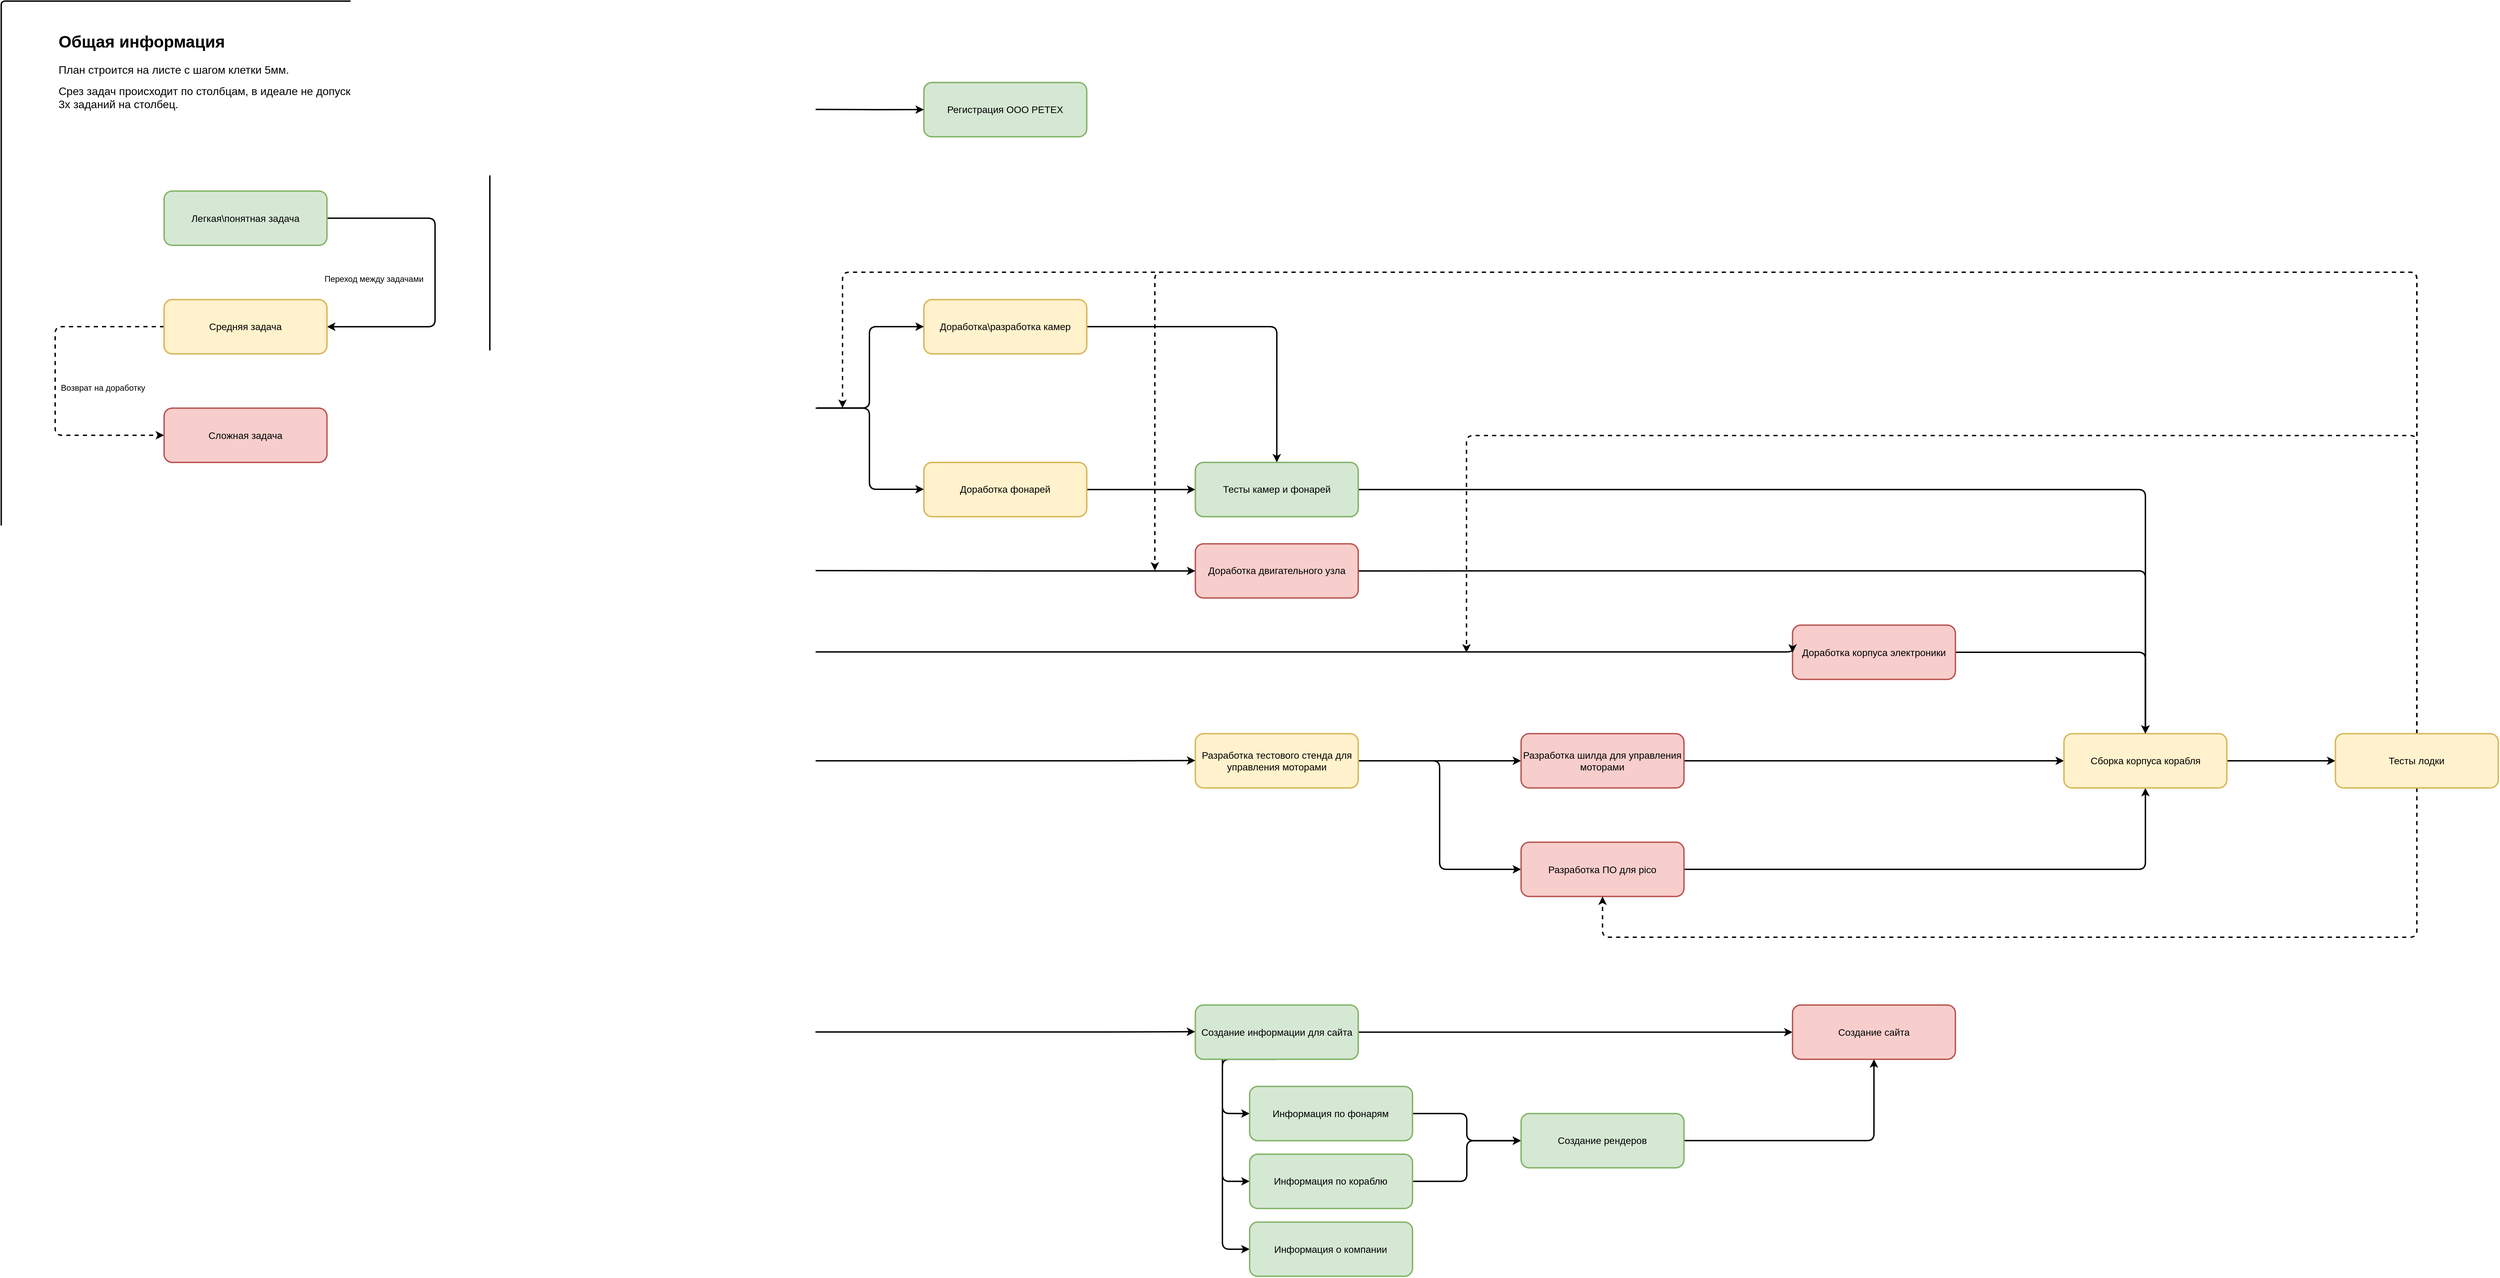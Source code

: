 <mxfile version="20.6.0" type="github">
  <diagram name="Page-1" id="74e2e168-ea6b-b213-b513-2b3c1d86103e">
    <mxGraphModel dx="7882" dy="2644" grid="1" gridSize="19.685" guides="1" tooltips="1" connect="1" arrows="1" fold="1" page="0" pageScale="1" pageWidth="1100" pageHeight="850" background="none" math="0" shadow="0">
      <root>
        <mxCell id="0" />
        <mxCell id="1" parent="0" />
        <mxCell id="YXC-8lvCb8mUl5Gweqnl-26" value="" style="whiteSpace=wrap;html=1;shape=mxgraph.basic.roundRectCallout;dx=30;dy=15;size=5;boundedLbl=1;strokeWidth=2;fillColor=none;rounded=1;sketch=0;movable=1;resizable=1;rotatable=1;deletable=1;editable=1;connectable=1;" vertex="1" parent="1">
          <mxGeometry x="-1653.2" y="-354.33" width="708.66" height="886.13" as="geometry" />
        </mxCell>
        <mxCell id="e0EzgX6O0uhMCNb5Wawi-1" value="Регистрация ООО РЕТЕХ" style="rounded=1;whiteSpace=wrap;html=1;fontSize=14;fontFamily=Helvetica;strokeWidth=2;fillColor=#d5e8d4;strokeColor=#82b366;" parent="1" vertex="1">
          <mxGeometry x="-315" y="-236.22" width="236.24" height="78.74" as="geometry" />
        </mxCell>
        <mxCell id="YXC-8lvCb8mUl5Gweqnl-3" style="edgeStyle=orthogonalEdgeStyle;rounded=1;orthogonalLoop=1;jettySize=auto;html=1;entryX=0;entryY=0.5;entryDx=0;entryDy=0;strokeWidth=2;" edge="1" parent="1" source="e0EzgX6O0uhMCNb5Wawi-2" target="YXC-8lvCb8mUl5Gweqnl-2">
          <mxGeometry relative="1" as="geometry" />
        </mxCell>
        <mxCell id="e0EzgX6O0uhMCNb5Wawi-2" value="Доработка фонарей" style="rounded=1;whiteSpace=wrap;html=1;fontSize=14;fontFamily=Helvetica;strokeWidth=2;fillColor=#fff2cc;strokeColor=#d6b656;" parent="1" vertex="1">
          <mxGeometry x="-315.005" y="314.965" width="236.24" height="78.74" as="geometry" />
        </mxCell>
        <mxCell id="e0EzgX6O0uhMCNb5Wawi-12" style="edgeStyle=orthogonalEdgeStyle;rounded=1;orthogonalLoop=1;jettySize=auto;html=1;exitX=0;exitY=0.5;exitDx=0;exitDy=0;strokeWidth=2;sketch=0;shadow=0;startArrow=classic;startFill=1;endArrow=none;endFill=0;fontSize=14;fontFamily=Helvetica;" parent="1" edge="1">
          <mxGeometry relative="1" as="geometry">
            <mxPoint x="-315.0" y="-196.95" as="sourcePoint" />
            <mxPoint x="-471.995" y="-197.285" as="targetPoint" />
            <Array as="points">
              <mxPoint x="-394" y="-197.39" />
              <mxPoint x="-472" y="-197.39" />
            </Array>
          </mxGeometry>
        </mxCell>
        <mxCell id="e0EzgX6O0uhMCNb5Wawi-17" style="edgeStyle=orthogonalEdgeStyle;rounded=1;sketch=0;orthogonalLoop=1;jettySize=auto;html=1;entryX=0;entryY=0.5;entryDx=0;entryDy=0;shadow=0;strokeWidth=2;startArrow=none;startFill=0;endArrow=classic;endFill=1;fontSize=14;fontFamily=Helvetica;" parent="1" source="e0EzgX6O0uhMCNb5Wawi-13" target="e0EzgX6O0uhMCNb5Wawi-15" edge="1">
          <mxGeometry relative="1" as="geometry" />
        </mxCell>
        <mxCell id="e0EzgX6O0uhMCNb5Wawi-18" style="edgeStyle=orthogonalEdgeStyle;rounded=1;sketch=0;orthogonalLoop=1;jettySize=auto;html=1;entryX=0;entryY=0.5;entryDx=0;entryDy=0;shadow=0;strokeWidth=2;startArrow=none;startFill=0;endArrow=classic;endFill=1;fontSize=14;fontFamily=Helvetica;" parent="1" source="e0EzgX6O0uhMCNb5Wawi-13" target="e0EzgX6O0uhMCNb5Wawi-16" edge="1">
          <mxGeometry relative="1" as="geometry" />
        </mxCell>
        <mxCell id="e0EzgX6O0uhMCNb5Wawi-13" value="Разработка тестового стенда для управления моторами" style="rounded=1;whiteSpace=wrap;html=1;fontSize=14;fontFamily=Helvetica;strokeWidth=2;fillColor=#fff2cc;strokeColor=#d6b656;" parent="1" vertex="1">
          <mxGeometry x="78.735" y="708.665" width="236.24" height="78.74" as="geometry" />
        </mxCell>
        <mxCell id="e0EzgX6O0uhMCNb5Wawi-14" style="edgeStyle=orthogonalEdgeStyle;rounded=1;orthogonalLoop=1;jettySize=auto;html=1;entryX=0;entryY=0.5;entryDx=0;entryDy=0;fontSize=14;fontFamily=Helvetica;strokeWidth=2;" parent="1" edge="1">
          <mxGeometry relative="1" as="geometry">
            <mxPoint x="-472" y="748" as="sourcePoint" />
            <mxPoint x="78.735" y="747.615" as="targetPoint" />
            <Array as="points">
              <mxPoint x="-59" y="748" />
              <mxPoint x="-59" y="748" />
            </Array>
          </mxGeometry>
        </mxCell>
        <mxCell id="a3vDIaWbVebvhOZibZUk-7" style="edgeStyle=orthogonalEdgeStyle;rounded=1;sketch=0;orthogonalLoop=1;jettySize=auto;html=1;entryX=0;entryY=0.5;entryDx=0;entryDy=0;shadow=0;strokeWidth=2;fontFamily=Helvetica;fontSize=14;startArrow=none;startFill=0;endArrow=classic;endFill=1;" parent="1" source="e0EzgX6O0uhMCNb5Wawi-15" target="a3vDIaWbVebvhOZibZUk-5" edge="1">
          <mxGeometry relative="1" as="geometry" />
        </mxCell>
        <mxCell id="e0EzgX6O0uhMCNb5Wawi-15" value="Разработка шилда для управления моторами" style="rounded=1;whiteSpace=wrap;html=1;fontSize=14;fontFamily=Helvetica;strokeWidth=2;fillColor=#f8cecc;strokeColor=#b85450;" parent="1" vertex="1">
          <mxGeometry x="551.18" y="708.67" width="236.24" height="78.74" as="geometry" />
        </mxCell>
        <mxCell id="a3vDIaWbVebvhOZibZUk-9" style="edgeStyle=orthogonalEdgeStyle;rounded=1;sketch=0;orthogonalLoop=1;jettySize=auto;html=1;exitX=1;exitY=0.5;exitDx=0;exitDy=0;entryX=0.5;entryY=1;entryDx=0;entryDy=0;shadow=0;strokeWidth=2;fontFamily=Helvetica;fontSize=14;startArrow=none;startFill=0;endArrow=classic;endFill=1;" parent="1" source="e0EzgX6O0uhMCNb5Wawi-16" target="a3vDIaWbVebvhOZibZUk-5" edge="1">
          <mxGeometry relative="1" as="geometry" />
        </mxCell>
        <mxCell id="e0EzgX6O0uhMCNb5Wawi-16" value="Разработка ПО для pico" style="rounded=1;whiteSpace=wrap;html=1;fontSize=14;fontFamily=Helvetica;strokeWidth=2;fillColor=#f8cecc;strokeColor=#b85450;" parent="1" vertex="1">
          <mxGeometry x="551.185" y="866.135" width="236.24" height="78.74" as="geometry" />
        </mxCell>
        <mxCell id="e0EzgX6O0uhMCNb5Wawi-24" style="edgeStyle=orthogonalEdgeStyle;rounded=1;sketch=0;orthogonalLoop=1;jettySize=auto;html=1;entryX=0;entryY=0.5;entryDx=0;entryDy=0;shadow=0;strokeWidth=2;startArrow=none;startFill=0;endArrow=classic;endFill=1;fontSize=14;fontFamily=Helvetica;" parent="1" source="e0EzgX6O0uhMCNb5Wawi-19" target="e0EzgX6O0uhMCNb5Wawi-20" edge="1">
          <mxGeometry relative="1" as="geometry">
            <Array as="points">
              <mxPoint x="118" y="1260" />
            </Array>
          </mxGeometry>
        </mxCell>
        <mxCell id="e0EzgX6O0uhMCNb5Wawi-25" style="edgeStyle=orthogonalEdgeStyle;rounded=1;sketch=0;orthogonalLoop=1;jettySize=auto;html=1;entryX=0;entryY=0.5;entryDx=0;entryDy=0;shadow=0;strokeWidth=2;startArrow=none;startFill=0;endArrow=classic;endFill=1;fontSize=14;fontFamily=Helvetica;" parent="1" source="e0EzgX6O0uhMCNb5Wawi-19" target="e0EzgX6O0uhMCNb5Wawi-21" edge="1">
          <mxGeometry relative="1" as="geometry">
            <Array as="points">
              <mxPoint x="118" y="1358" />
            </Array>
          </mxGeometry>
        </mxCell>
        <mxCell id="e0EzgX6O0uhMCNb5Wawi-26" style="edgeStyle=orthogonalEdgeStyle;rounded=1;sketch=0;orthogonalLoop=1;jettySize=auto;html=1;exitX=0.5;exitY=1;exitDx=0;exitDy=0;entryX=0;entryY=0.5;entryDx=0;entryDy=0;shadow=0;strokeWidth=2;startArrow=none;startFill=0;endArrow=classic;endFill=1;fontSize=14;fontFamily=Helvetica;" parent="1" source="e0EzgX6O0uhMCNb5Wawi-19" target="e0EzgX6O0uhMCNb5Wawi-22" edge="1">
          <mxGeometry relative="1" as="geometry">
            <Array as="points">
              <mxPoint x="118" y="1181" />
              <mxPoint x="118" y="1457" />
            </Array>
          </mxGeometry>
        </mxCell>
        <mxCell id="a3vDIaWbVebvhOZibZUk-4" style="edgeStyle=orthogonalEdgeStyle;rounded=1;sketch=0;orthogonalLoop=1;jettySize=auto;html=1;entryX=0;entryY=0.5;entryDx=0;entryDy=0;shadow=0;strokeWidth=2;fontFamily=Helvetica;fontSize=14;startArrow=none;startFill=0;endArrow=classic;endFill=1;" parent="1" source="e0EzgX6O0uhMCNb5Wawi-19" target="a3vDIaWbVebvhOZibZUk-3" edge="1">
          <mxGeometry relative="1" as="geometry" />
        </mxCell>
        <mxCell id="e0EzgX6O0uhMCNb5Wawi-19" value="Создание информации для сайта" style="rounded=1;whiteSpace=wrap;html=1;fontSize=14;fontFamily=Helvetica;strokeWidth=2;fillColor=#d5e8d4;strokeColor=#82b366;" parent="1" vertex="1">
          <mxGeometry x="78.73" y="1102.36" width="236.24" height="78.74" as="geometry" />
        </mxCell>
        <mxCell id="e0EzgX6O0uhMCNb5Wawi-28" style="edgeStyle=orthogonalEdgeStyle;rounded=1;sketch=0;orthogonalLoop=1;jettySize=auto;html=1;entryX=0;entryY=0.5;entryDx=0;entryDy=0;shadow=0;strokeWidth=2;startArrow=none;startFill=0;endArrow=classic;endFill=1;fontSize=14;fontFamily=Helvetica;" parent="1" source="e0EzgX6O0uhMCNb5Wawi-20" target="e0EzgX6O0uhMCNb5Wawi-27" edge="1">
          <mxGeometry relative="1" as="geometry" />
        </mxCell>
        <mxCell id="e0EzgX6O0uhMCNb5Wawi-20" value="Информация по фонарям" style="rounded=1;whiteSpace=wrap;html=1;fontSize=14;fontFamily=Helvetica;strokeWidth=2;fillColor=#d5e8d4;strokeColor=#82b366;" parent="1" vertex="1">
          <mxGeometry x="157.475" y="1220.465" width="236.24" height="78.74" as="geometry" />
        </mxCell>
        <mxCell id="e0EzgX6O0uhMCNb5Wawi-29" style="edgeStyle=orthogonalEdgeStyle;rounded=1;sketch=0;orthogonalLoop=1;jettySize=auto;html=1;entryX=0;entryY=0.5;entryDx=0;entryDy=0;shadow=0;strokeWidth=2;startArrow=none;startFill=0;endArrow=classic;endFill=1;fontSize=14;fontFamily=Helvetica;" parent="1" source="e0EzgX6O0uhMCNb5Wawi-21" target="e0EzgX6O0uhMCNb5Wawi-27" edge="1">
          <mxGeometry relative="1" as="geometry" />
        </mxCell>
        <mxCell id="e0EzgX6O0uhMCNb5Wawi-21" value="Информация по кораблю" style="rounded=1;whiteSpace=wrap;html=1;fontSize=14;fontFamily=Helvetica;strokeWidth=2;fillColor=#d5e8d4;strokeColor=#82b366;" parent="1" vertex="1">
          <mxGeometry x="157.48" y="1318.9" width="236.24" height="78.74" as="geometry" />
        </mxCell>
        <mxCell id="e0EzgX6O0uhMCNb5Wawi-22" value="Информация о компании" style="rounded=1;whiteSpace=wrap;html=1;fontSize=14;fontFamily=Helvetica;strokeWidth=2;fillColor=#d5e8d4;strokeColor=#82b366;" parent="1" vertex="1">
          <mxGeometry x="157.475" y="1417.315" width="236.24" height="78.74" as="geometry" />
        </mxCell>
        <mxCell id="e0EzgX6O0uhMCNb5Wawi-23" style="edgeStyle=orthogonalEdgeStyle;rounded=1;orthogonalLoop=1;jettySize=auto;html=1;entryX=0;entryY=0.5;entryDx=0;entryDy=0;fontSize=14;fontFamily=Helvetica;strokeWidth=2;" parent="1" edge="1">
          <mxGeometry relative="1" as="geometry">
            <mxPoint x="-472.255" y="1141.525" as="sourcePoint" />
            <mxPoint x="78.48" y="1141.14" as="targetPoint" />
            <Array as="points">
              <mxPoint x="-59.255" y="1141.525" />
              <mxPoint x="-59.255" y="1141.525" />
            </Array>
          </mxGeometry>
        </mxCell>
        <mxCell id="YXC-8lvCb8mUl5Gweqnl-9" style="edgeStyle=orthogonalEdgeStyle;rounded=1;orthogonalLoop=1;jettySize=auto;html=1;entryX=0.5;entryY=1;entryDx=0;entryDy=0;strokeWidth=2;" edge="1" parent="1" source="e0EzgX6O0uhMCNb5Wawi-27" target="a3vDIaWbVebvhOZibZUk-3">
          <mxGeometry relative="1" as="geometry" />
        </mxCell>
        <mxCell id="e0EzgX6O0uhMCNb5Wawi-27" value="Создание рендеров" style="rounded=1;whiteSpace=wrap;html=1;fontSize=14;fontFamily=Helvetica;strokeWidth=2;fillColor=#d5e8d4;strokeColor=#82b366;" parent="1" vertex="1">
          <mxGeometry x="551.19" y="1259.84" width="236.24" height="78.74" as="geometry" />
        </mxCell>
        <mxCell id="a3vDIaWbVebvhOZibZUk-13" style="edgeStyle=orthogonalEdgeStyle;rounded=1;sketch=0;orthogonalLoop=1;jettySize=auto;html=1;exitX=1;exitY=0.5;exitDx=0;exitDy=0;shadow=0;strokeWidth=2;fontFamily=Helvetica;fontSize=14;startArrow=none;startFill=0;endArrow=classic;endFill=1;" parent="1" source="e0EzgX6O0uhMCNb5Wawi-30" target="a3vDIaWbVebvhOZibZUk-5" edge="1">
          <mxGeometry relative="1" as="geometry" />
        </mxCell>
        <mxCell id="e0EzgX6O0uhMCNb5Wawi-30" value="Доработка корпуса электроники" style="rounded=1;whiteSpace=wrap;html=1;fontSize=14;fontFamily=Helvetica;strokeWidth=2;fillColor=#f8cecc;strokeColor=#b85450;" parent="1" vertex="1">
          <mxGeometry x="944.885" y="551.175" width="236.24" height="78.74" as="geometry" />
        </mxCell>
        <mxCell id="a3vDIaWbVebvhOZibZUk-14" style="edgeStyle=orthogonalEdgeStyle;rounded=1;sketch=0;orthogonalLoop=1;jettySize=auto;html=1;entryX=0.5;entryY=0;entryDx=0;entryDy=0;shadow=0;strokeWidth=2;fontFamily=Helvetica;fontSize=14;startArrow=none;startFill=0;endArrow=classic;endFill=1;exitX=1;exitY=0.5;exitDx=0;exitDy=0;" parent="1" source="YXC-8lvCb8mUl5Gweqnl-23" target="a3vDIaWbVebvhOZibZUk-5" edge="1">
          <mxGeometry relative="1" as="geometry">
            <mxPoint x="787.42" y="472.483" as="sourcePoint" />
          </mxGeometry>
        </mxCell>
        <mxCell id="a3vDIaWbVebvhOZibZUk-2" style="edgeStyle=orthogonalEdgeStyle;rounded=1;orthogonalLoop=1;jettySize=auto;html=1;fontSize=14;fontFamily=Helvetica;strokeWidth=2;" parent="1" edge="1">
          <mxGeometry relative="1" as="geometry">
            <mxPoint x="-472" y="590" as="sourcePoint" />
            <mxPoint x="945" y="591" as="targetPoint" />
            <Array as="points">
              <mxPoint x="945" y="590" />
            </Array>
          </mxGeometry>
        </mxCell>
        <mxCell id="a3vDIaWbVebvhOZibZUk-3" value="Создание сайта" style="rounded=1;whiteSpace=wrap;html=1;fontSize=14;fontFamily=Helvetica;strokeWidth=2;fillColor=#f8cecc;strokeColor=#b85450;" parent="1" vertex="1">
          <mxGeometry x="944.88" y="1102.36" width="236.22" height="78.74" as="geometry" />
        </mxCell>
        <mxCell id="a3vDIaWbVebvhOZibZUk-8" style="edgeStyle=orthogonalEdgeStyle;rounded=1;sketch=0;orthogonalLoop=1;jettySize=auto;html=1;entryX=0;entryY=0.5;entryDx=0;entryDy=0;shadow=0;strokeWidth=2;fontFamily=Helvetica;fontSize=14;startArrow=none;startFill=0;endArrow=classic;endFill=1;" parent="1" source="a3vDIaWbVebvhOZibZUk-5" target="a3vDIaWbVebvhOZibZUk-6" edge="1">
          <mxGeometry relative="1" as="geometry" />
        </mxCell>
        <mxCell id="a3vDIaWbVebvhOZibZUk-5" value="Сборка корпуса корабля" style="rounded=1;whiteSpace=wrap;html=1;fontSize=14;fontFamily=Helvetica;strokeWidth=2;fillColor=#fff2cc;strokeColor=#d6b656;" parent="1" vertex="1">
          <mxGeometry x="1338.58" y="708.67" width="236.24" height="78.74" as="geometry" />
        </mxCell>
        <mxCell id="a3vDIaWbVebvhOZibZUk-16" style="edgeStyle=orthogonalEdgeStyle;rounded=1;sketch=0;orthogonalLoop=1;jettySize=auto;html=1;shadow=0;strokeWidth=2;fontFamily=Helvetica;fontSize=14;startArrow=none;startFill=0;endArrow=classic;endFill=1;dashed=1;" parent="1" source="a3vDIaWbVebvhOZibZUk-6" edge="1">
          <mxGeometry relative="1" as="geometry">
            <Array as="points">
              <mxPoint x="1850" y="39" />
              <mxPoint x="-433" y="39" />
            </Array>
            <mxPoint x="-433" y="236" as="targetPoint" />
          </mxGeometry>
        </mxCell>
        <mxCell id="a3vDIaWbVebvhOZibZUk-18" style="edgeStyle=orthogonalEdgeStyle;rounded=1;sketch=0;orthogonalLoop=1;jettySize=auto;html=1;shadow=0;dashed=1;strokeWidth=2;fontFamily=Helvetica;fontSize=14;startArrow=none;startFill=0;endArrow=classic;endFill=1;" parent="1" source="a3vDIaWbVebvhOZibZUk-6" edge="1">
          <mxGeometry relative="1" as="geometry">
            <mxPoint x="20" y="472" as="targetPoint" />
            <Array as="points">
              <mxPoint x="1850" y="39" />
              <mxPoint x="20" y="39" />
            </Array>
          </mxGeometry>
        </mxCell>
        <mxCell id="a3vDIaWbVebvhOZibZUk-20" style="edgeStyle=orthogonalEdgeStyle;rounded=1;sketch=0;orthogonalLoop=1;jettySize=auto;html=1;shadow=0;dashed=1;strokeWidth=2;fontFamily=Helvetica;fontSize=14;startArrow=none;startFill=0;endArrow=classic;endFill=1;" parent="1" source="a3vDIaWbVebvhOZibZUk-6" edge="1">
          <mxGeometry relative="1" as="geometry">
            <mxPoint x="472" y="591" as="targetPoint" />
            <Array as="points">
              <mxPoint x="1850" y="276" />
              <mxPoint x="472" y="276" />
            </Array>
          </mxGeometry>
        </mxCell>
        <mxCell id="a3vDIaWbVebvhOZibZUk-21" style="edgeStyle=orthogonalEdgeStyle;rounded=1;sketch=0;orthogonalLoop=1;jettySize=auto;html=1;entryX=0.5;entryY=1;entryDx=0;entryDy=0;shadow=0;dashed=1;strokeWidth=2;fontFamily=Helvetica;fontSize=14;startArrow=none;startFill=0;endArrow=classic;endFill=1;" parent="1" source="a3vDIaWbVebvhOZibZUk-6" target="e0EzgX6O0uhMCNb5Wawi-16" edge="1">
          <mxGeometry relative="1" as="geometry">
            <Array as="points">
              <mxPoint x="1850.74" y="1004" />
              <mxPoint x="669.74" y="1004" />
            </Array>
          </mxGeometry>
        </mxCell>
        <mxCell id="a3vDIaWbVebvhOZibZUk-6" value="Тесты лодки" style="rounded=1;whiteSpace=wrap;html=1;fontSize=14;fontFamily=Helvetica;strokeWidth=2;fillColor=#fff2cc;strokeColor=#d6b656;" parent="1" vertex="1">
          <mxGeometry x="1732.285" y="708.665" width="236.24" height="78.74" as="geometry" />
        </mxCell>
        <mxCell id="YXC-8lvCb8mUl5Gweqnl-4" style="edgeStyle=orthogonalEdgeStyle;rounded=1;orthogonalLoop=1;jettySize=auto;html=1;entryX=0.5;entryY=0;entryDx=0;entryDy=0;strokeWidth=2;" edge="1" parent="1" source="YXC-8lvCb8mUl5Gweqnl-1" target="YXC-8lvCb8mUl5Gweqnl-2">
          <mxGeometry relative="1" as="geometry" />
        </mxCell>
        <mxCell id="YXC-8lvCb8mUl5Gweqnl-1" value="Доработка\разработка камер" style="rounded=1;whiteSpace=wrap;html=1;fontSize=14;fontFamily=Helvetica;strokeWidth=2;fillColor=#fff2cc;strokeColor=#d6b656;" vertex="1" parent="1">
          <mxGeometry x="-315" y="78.74" width="236.24" height="78.74" as="geometry" />
        </mxCell>
        <mxCell id="YXC-8lvCb8mUl5Gweqnl-8" style="edgeStyle=orthogonalEdgeStyle;rounded=1;orthogonalLoop=1;jettySize=auto;html=1;entryX=0.5;entryY=0;entryDx=0;entryDy=0;strokeWidth=2;" edge="1" parent="1" source="YXC-8lvCb8mUl5Gweqnl-2" target="a3vDIaWbVebvhOZibZUk-5">
          <mxGeometry relative="1" as="geometry" />
        </mxCell>
        <mxCell id="YXC-8lvCb8mUl5Gweqnl-2" value="Тесты камер и фонарей" style="rounded=1;whiteSpace=wrap;html=1;fontSize=14;fontFamily=Helvetica;strokeWidth=2;fillColor=#d5e8d4;strokeColor=#82b366;" vertex="1" parent="1">
          <mxGeometry x="78.735" y="314.965" width="236.24" height="78.74" as="geometry" />
        </mxCell>
        <mxCell id="YXC-8lvCb8mUl5Gweqnl-6" style="edgeStyle=orthogonalEdgeStyle;rounded=1;orthogonalLoop=1;jettySize=auto;html=1;strokeWidth=2;sketch=0;shadow=0;startArrow=classic;startFill=1;endArrow=none;endFill=0;fontSize=14;fontFamily=Helvetica;" edge="1" parent="1">
          <mxGeometry relative="1" as="geometry">
            <mxPoint x="-471.995" y="236.215" as="targetPoint" />
            <mxPoint x="-315" y="354" as="sourcePoint" />
            <Array as="points">
              <mxPoint x="-317" y="354" />
              <mxPoint x="-394" y="354" />
              <mxPoint x="-394" y="236" />
            </Array>
          </mxGeometry>
        </mxCell>
        <mxCell id="YXC-8lvCb8mUl5Gweqnl-7" style="edgeStyle=orthogonalEdgeStyle;rounded=1;orthogonalLoop=1;jettySize=auto;html=1;strokeWidth=2;sketch=0;shadow=0;startArrow=classic;startFill=1;endArrow=none;endFill=0;fontSize=14;fontFamily=Helvetica;" edge="1" parent="1">
          <mxGeometry relative="1" as="geometry">
            <mxPoint x="-470" y="236" as="targetPoint" />
            <mxPoint x="-315" y="118" as="sourcePoint" />
            <Array as="points">
              <mxPoint x="-394" y="118" />
              <mxPoint x="-394" y="236" />
            </Array>
          </mxGeometry>
        </mxCell>
        <mxCell id="YXC-8lvCb8mUl5Gweqnl-12" value="&lt;h1&gt;&lt;font style=&quot;font-size: 24px;&quot;&gt;Общая информация&lt;/font&gt;&lt;/h1&gt;&lt;p&gt;&lt;font size=&quot;3&quot;&gt;План строится на листе с шагом клетки 5мм.&lt;/font&gt;&lt;/p&gt;&lt;p&gt;&lt;font size=&quot;3&quot;&gt;Срез задач происходит по столбцам, в идеале не допускать более 3х заданий на столбец.&lt;/font&gt;&lt;/p&gt;&lt;p&gt;&amp;nbsp;&lt;/p&gt;" style="text;html=1;strokeColor=none;fillColor=none;spacing=5;spacingTop=-20;whiteSpace=wrap;overflow=hidden;rounded=1;strokeWidth=2;" vertex="1" parent="1">
          <mxGeometry x="-1574.8" y="-314.96" width="511.49" height="157.48" as="geometry" />
        </mxCell>
        <mxCell id="YXC-8lvCb8mUl5Gweqnl-16" style="edgeStyle=orthogonalEdgeStyle;rounded=1;orthogonalLoop=1;jettySize=auto;html=1;entryX=1;entryY=0.5;entryDx=0;entryDy=0;strokeWidth=2;" edge="1" parent="1" source="YXC-8lvCb8mUl5Gweqnl-13" target="YXC-8lvCb8mUl5Gweqnl-14">
          <mxGeometry relative="1" as="geometry">
            <Array as="points">
              <mxPoint x="-1024" y="-39" />
              <mxPoint x="-1024" y="118" />
            </Array>
          </mxGeometry>
        </mxCell>
        <mxCell id="YXC-8lvCb8mUl5Gweqnl-13" value="Легкая\понятная задача" style="rounded=1;whiteSpace=wrap;html=1;fontSize=14;fontFamily=Helvetica;strokeWidth=2;fillColor=#d5e8d4;strokeColor=#82b366;" vertex="1" parent="1">
          <mxGeometry x="-1416.995" y="-78.745" width="236.24" height="78.74" as="geometry" />
        </mxCell>
        <mxCell id="YXC-8lvCb8mUl5Gweqnl-18" style="edgeStyle=orthogonalEdgeStyle;rounded=1;orthogonalLoop=1;jettySize=auto;html=1;entryX=0;entryY=0.5;entryDx=0;entryDy=0;strokeWidth=2;dashed=1;" edge="1" parent="1" source="YXC-8lvCb8mUl5Gweqnl-14" target="YXC-8lvCb8mUl5Gweqnl-15">
          <mxGeometry relative="1" as="geometry">
            <Array as="points">
              <mxPoint x="-1575" y="118" />
              <mxPoint x="-1575" y="276" />
            </Array>
          </mxGeometry>
        </mxCell>
        <mxCell id="YXC-8lvCb8mUl5Gweqnl-14" value="Средняя задача" style="rounded=1;whiteSpace=wrap;html=1;fontSize=14;fontFamily=Helvetica;strokeWidth=2;fillColor=#fff2cc;strokeColor=#d6b656;" vertex="1" parent="1">
          <mxGeometry x="-1417.0" y="78.74" width="236.24" height="78.74" as="geometry" />
        </mxCell>
        <mxCell id="YXC-8lvCb8mUl5Gweqnl-15" value="Сложная задача" style="rounded=1;whiteSpace=wrap;html=1;fontSize=14;fontFamily=Helvetica;strokeWidth=2;fillColor=#f8cecc;strokeColor=#b85450;" vertex="1" parent="1">
          <mxGeometry x="-1416.995" y="236.225" width="236.24" height="78.74" as="geometry" />
        </mxCell>
        <mxCell id="YXC-8lvCb8mUl5Gweqnl-17" value="Переход между задачами" style="text;html=1;strokeColor=none;fillColor=none;align=center;verticalAlign=middle;whiteSpace=wrap;rounded=1;strokeWidth=2;" vertex="1" parent="1">
          <mxGeometry x="-1200.78" y="19.69" width="177.23" height="59.05" as="geometry" />
        </mxCell>
        <mxCell id="YXC-8lvCb8mUl5Gweqnl-19" value="Возврат на доработку" style="text;html=1;strokeColor=none;fillColor=none;align=center;verticalAlign=middle;whiteSpace=wrap;rounded=1;strokeWidth=2;" vertex="1" parent="1">
          <mxGeometry x="-1594.225" y="177.175" width="177.23" height="59.05" as="geometry" />
        </mxCell>
        <mxCell id="YXC-8lvCb8mUl5Gweqnl-23" value="Доработка двигательного узла" style="rounded=1;whiteSpace=wrap;html=1;fontSize=14;fontFamily=Helvetica;strokeWidth=2;fillColor=#f8cecc;strokeColor=#b85450;" vertex="1" parent="1">
          <mxGeometry x="78.74" y="433.07" width="236.24" height="78.74" as="geometry" />
        </mxCell>
        <mxCell id="YXC-8lvCb8mUl5Gweqnl-24" value="" style="edgeStyle=orthogonalEdgeStyle;rounded=1;orthogonalLoop=1;jettySize=auto;html=1;fontSize=14;fontFamily=Helvetica;strokeWidth=2;entryX=0;entryY=0.5;entryDx=0;entryDy=0;endArrow=classic;startArrow=none;startFill=0;endFill=1;" edge="1" parent="1" target="YXC-8lvCb8mUl5Gweqnl-23">
          <mxGeometry relative="1" as="geometry">
            <mxPoint x="-472" y="472" as="sourcePoint" />
            <mxPoint x="551.18" y="472.44" as="targetPoint" />
            <Array as="points" />
          </mxGeometry>
        </mxCell>
      </root>
    </mxGraphModel>
  </diagram>
</mxfile>
